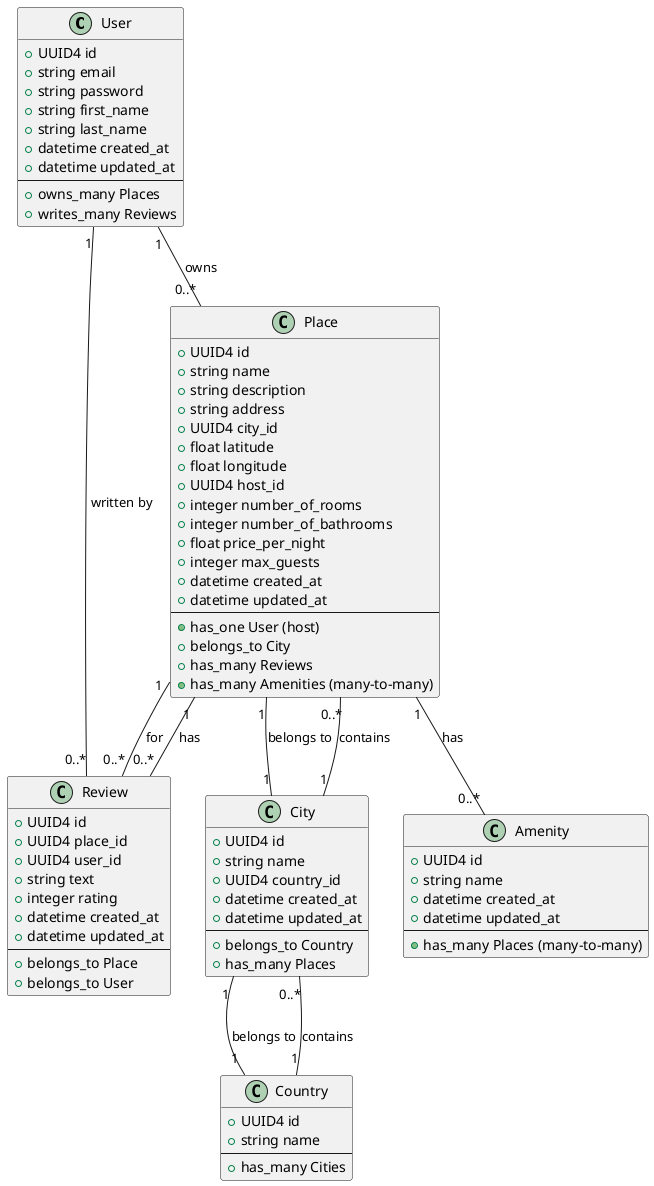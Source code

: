 @startuml

class User {
  + UUID4 id
  + string email
  + string password
  + string first_name
  + string last_name
  + datetime created_at
  + datetime updated_at
  --
  + owns_many Places
  + writes_many Reviews
}

class Place {
  + UUID4 id
  + string name
  + string description
  + string address
  + UUID4 city_id
  + float latitude
  + float longitude
  + UUID4 host_id
  + integer number_of_rooms
  + integer number_of_bathrooms
  + float price_per_night
  + integer max_guests
  + datetime created_at
  + datetime updated_at
  --
  + has_one User (host)
  + belongs_to City
  + has_many Reviews
  + has_many Amenities (many-to-many)
}

class Review {
  + UUID4 id
  + UUID4 place_id
  + UUID4 user_id
  + string text
  + integer rating
  + datetime created_at
  + datetime updated_at
  --
  + belongs_to Place
  + belongs_to User
}

class Amenity {
  + UUID4 id
  + string name
  + datetime created_at
  + datetime updated_at
  --
  + has_many Places (many-to-many)
}

class City {
  + UUID4 id
  + string name
  + UUID4 country_id
  + datetime created_at
  + datetime updated_at
  --
  + belongs_to Country
  + has_many Places
}

class Country {
  + UUID4 id
  + string name
  --
  + has_many Cities
}

User "1" -- "0..*" Place : owns
Place "1" -- "0..*" Review : has
Place "1" -- "0..*" Amenity : has
Place "1" -- "1" City : belongs to
City "1" -- "0..*" Place : contains
City "1" -- "1" Country : belongs to
Country "1" -- "0..*" City : contains
Review "0..*" -- "1" User : written by
Review "0..*" -- "1" Place : for

@enduml
